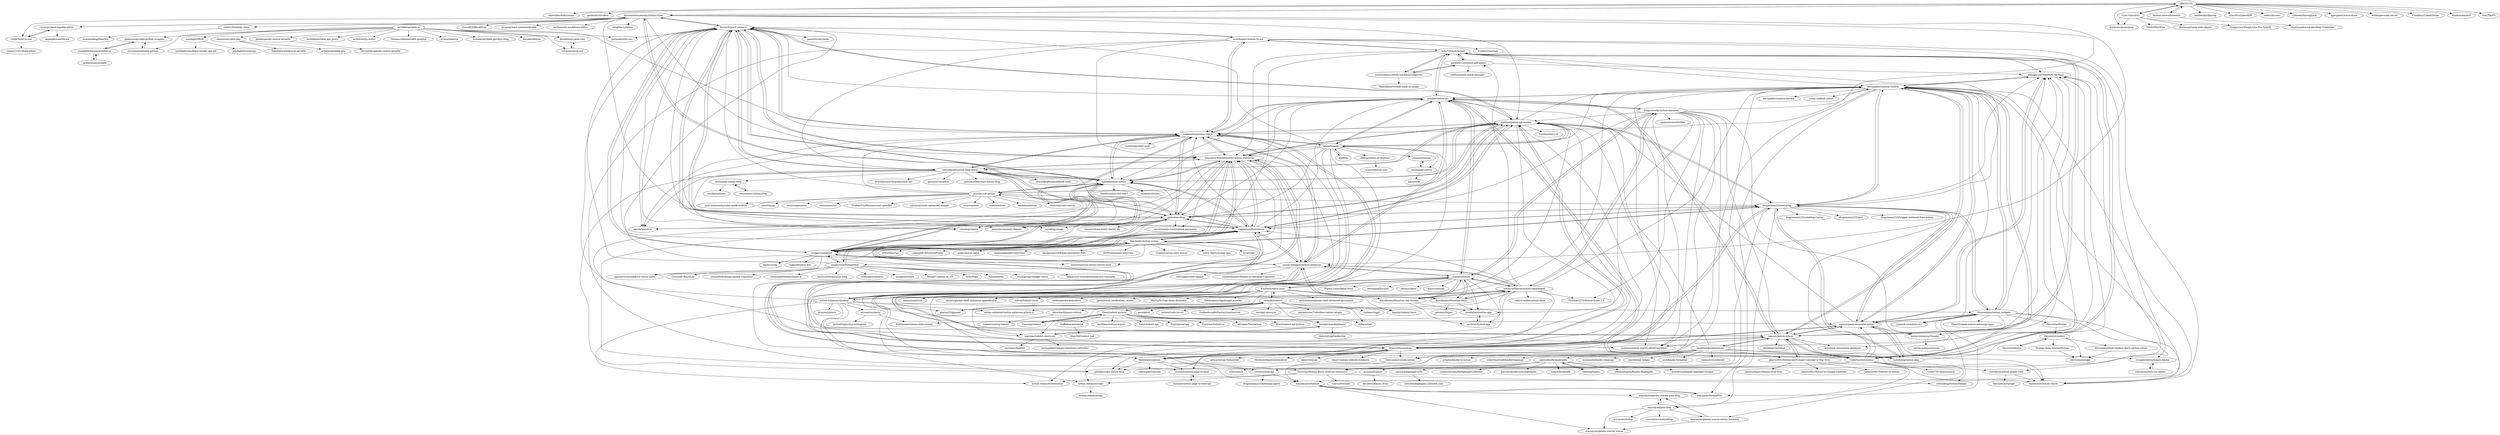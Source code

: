 digraph G {
"c9fe/22120" -> "benwilber/boltstream" ["e"=1]
"c9fe/22120" -> "pirate/ArchiveBox" ["e"=1]
"c9fe/22120" -> "konstantinmuenster/notion-clone"
"c9fe/22120" -> "karlicoss/promnesia" ["e"=1]
"c9fe/22120" -> "tholian-network/stealth"
"c9fe/22120" -> "leahneukirchen/nq" ["e"=1]
"c9fe/22120" -> "Uzay-G/archivy"
"c9fe/22120" -> "iceychris/LibreASR" ["e"=1]
"c9fe/22120" -> "eafer/rdrview" ["e"=1]
"c9fe/22120" -> "Litteeen/AmongLock" ["e"=1]
"c9fe/22120" -> "ggerganov/wave-share" ["e"=1]
"c9fe/22120" -> "erebe/personal-server" ["e"=1]
"c9fe/22120" -> "Freakboy/CobaltStrike" ["e"=1]
"c9fe/22120" -> "bbodi/notecalc3" ["e"=1]
"c9fe/22120" -> "osnr/TabFS" ["e"=1]
"souvikinator/notion-to-md" -> "echo724/notion2md"
"souvikinator/notion-to-md" -> "tryfabric/martian"
"souvikinator/notion-to-md" -> "NotionX/react-notion-x"
"souvikinator/notion-to-md" -> "makenotion/notion-sdk-js"
"souvikinator/notion-to-md" -> "samuelkraft/notion-blog-nextjs"
"souvikinator/notion-to-md" -> "asnunes/notion-page-to-html"
"souvikinator/notion-to-md" -> "transitive-bullshit/nextjs-notion-starter-kit"
"souvikinator/notion-to-md" -> "mathix420/notion-charts"
"souvikinator/notion-to-md" -> "ravgeetdhillon/notion-feeder"
"Doist/todoist-python" -> "Garee/pytodoist"
"Doist/todoist-python" -> "Doist/todoist-api"
"Doist/todoist-python" -> "Doist/powerapp"
"Doist/todoist-python" -> "sachaos/todoist"
"Doist/todoist-python" -> "Doist/todoist-api-python"
"Doist/todoist-python" -> "mwakerman/kanbanist"
"Doist/todoist-python" -> "ddksr/cliist"
"Doist/todoist-python" -> "darekkay/todoist-export"
"Doist/todoist-python" -> "Hoffelhas/autodoist"
"Doist/todoist-python" -> "mgsloan/todoist-shortcuts"
"Doist/todoist-python" -> "Cosmitar/todoist-js"
"Doist/todoist-python" -> "akramer/NextAction"
"makenotion/notion-sdk-js" -> "NotionX/react-notion-x"
"makenotion/notion-sdk-js" -> "transitive-bullshit/nextjs-notion-starter-kit"
"makenotion/notion-sdk-js" -> "splitbee/react-notion"
"makenotion/notion-sdk-js" -> "ijjk/notion-blog"
"makenotion/notion-sdk-js" -> "splitbee/notion-api-worker"
"makenotion/notion-sdk-js" -> "samuelkraft/notion-blog-nextjs"
"makenotion/notion-sdk-js" -> "jamalex/notion-py"
"makenotion/notion-sdk-js" -> "ramnes/notion-sdk-py"
"makenotion/notion-sdk-js" -> "souvikinator/notion-to-md"
"makenotion/notion-sdk-js" -> "craigary/nobelium"
"makenotion/notion-sdk-js" -> "shuding/nextra" ["e"=1]
"makenotion/notion-sdk-js" -> "leerob/leerob.io" ["e"=1]
"makenotion/notion-sdk-js" -> "notion-enhancer/notion-enhancer"
"makenotion/notion-sdk-js" -> "kjk/notionapi"
"makenotion/notion-sdk-js" -> "nextauthjs/next-auth" ["e"=1]
"watsuyo/notion-rss-reader" -> "ravgeetdhillon/notion-feeder"
"Airtable/airtable.js" -> "Airtable/airtable_api_proxy"
"Airtable/airtable.js" -> "Airtable/blocks"
"Airtable/airtable.js" -> "Airtable/airtable-ruby"
"Airtable/airtable.js" -> "gtalarico/airtable-python-wrapper"
"Airtable/airtable.js" -> "postlight/liftoff"
"Airtable/airtable.js" -> "sleiman/airtable-php"
"Airtable/airtable.js" -> "jbolda/gatsby-source-airtable"
"Airtable/airtable.js" -> "sirupsen/airrecord"
"Airtable/airtable.js" -> "makenotion/notion-sdk-js"
"Airtable/airtable.js" -> "nicocanali/airtable-python"
"Airtable/airtable.js" -> "auth0/nextjs-auth0" ["e"=1]
"Airtable/airtable.js" -> "thomascullen/airtable-graphql"
"Airtable/airtable.js" -> "jsoma/tabletop" ["e"=1]
"Airtable/airtable.js" -> "Airtable/airtable-gatsbyjs-blog"
"Airtable/airtable.js" -> "garmeeh/next-seo" ["e"=1]
"stephenou/fruitionsite" -> "leoncvlt/loconotion"
"stephenou/fruitionsite" -> "transitive-bullshit/nextjs-notion-starter-kit"
"stephenou/fruitionsite" -> "NotionX/react-notion-x"
"stephenou/fruitionsite" -> "ijjk/notion-blog"
"stephenou/fruitionsite" -> "dragonman225/notablog"
"stephenou/fruitionsite" -> "notiondog/notion.dog"
"stephenou/fruitionsite" -> "craigary/nobelium"
"stephenou/fruitionsite" -> "splitbee/notion-api-worker"
"stephenou/fruitionsite" -> "splitbee/react-notion"
"stephenou/fruitionsite" -> "benborgers/potion"
"stephenou/fruitionsite" -> "notion-enhancer/notion-enhancer"
"stephenou/fruitionsite" -> "samuelkraft/notion-blog-nextjs"
"stephenou/fruitionsite" -> "makenotion/notion-sdk-js"
"stephenou/fruitionsite" -> "Mayandev/notion-avatar"
"stephenou/fruitionsite" -> "jamalex/notion-py"
"NotionX/react-notion-x" -> "transitive-bullshit/nextjs-notion-starter-kit"
"NotionX/react-notion-x" -> "splitbee/react-notion"
"NotionX/react-notion-x" -> "makenotion/notion-sdk-js"
"NotionX/react-notion-x" -> "splitbee/notion-api-worker"
"NotionX/react-notion-x" -> "ijjk/notion-blog"
"NotionX/react-notion-x" -> "craigary/nobelium"
"NotionX/react-notion-x" -> "samuelkraft/notion-blog-nextjs"
"NotionX/react-notion-x" -> "stephenou/fruitionsite"
"NotionX/react-notion-x" -> "shuding/nextra" ["e"=1]
"NotionX/react-notion-x" -> "konstantinmuenster/notion-clone"
"NotionX/react-notion-x" -> "pacocoursey/cmdk" ["e"=1]
"NotionX/react-notion-x" -> "souvikinator/notion-to-md"
"NotionX/react-notion-x" -> "leerob/leerob.io" ["e"=1]
"NotionX/react-notion-x" -> "pacocoursey/next-themes" ["e"=1]
"NotionX/react-notion-x" -> "garmeeh/next-seo" ["e"=1]
"transitive-bullshit/nextjs-notion-starter-kit" -> "NotionX/react-notion-x"
"transitive-bullshit/nextjs-notion-starter-kit" -> "craigary/nobelium"
"transitive-bullshit/nextjs-notion-starter-kit" -> "ijjk/notion-blog"
"transitive-bullshit/nextjs-notion-starter-kit" -> "splitbee/react-notion"
"transitive-bullshit/nextjs-notion-starter-kit" -> "makenotion/notion-sdk-js"
"transitive-bullshit/nextjs-notion-starter-kit" -> "tangly1024/NotionNext"
"transitive-bullshit/nextjs-notion-starter-kit" -> "samuelkraft/notion-blog-nextjs"
"transitive-bullshit/nextjs-notion-starter-kit" -> "stephenou/fruitionsite"
"transitive-bullshit/nextjs-notion-starter-kit" -> "splitbee/notion-api-worker"
"transitive-bullshit/nextjs-notion-starter-kit" -> "leerob/leerob.io" ["e"=1]
"transitive-bullshit/nextjs-notion-starter-kit" -> "timlrx/tailwind-nextjs-starter-blog" ["e"=1]
"transitive-bullshit/nextjs-notion-starter-kit" -> "shuding/nextra" ["e"=1]
"transitive-bullshit/nextjs-notion-starter-kit" -> "notion-enhancer/notion-enhancer"
"transitive-bullshit/nextjs-notion-starter-kit" -> "leoncvlt/loconotion"
"transitive-bullshit/nextjs-notion-starter-kit" -> "vercel/nextjs-subscription-payments" ["e"=1]
"ijjk/notion-blog" -> "transitive-bullshit/nextjs-notion-starter-kit"
"ijjk/notion-blog" -> "splitbee/react-notion"
"ijjk/notion-blog" -> "NotionX/react-notion-x"
"ijjk/notion-blog" -> "samuelkraft/notion-blog-nextjs"
"ijjk/notion-blog" -> "craigary/nobelium"
"ijjk/notion-blog" -> "splitbee/notion-api-worker"
"ijjk/notion-blog" -> "makenotion/notion-sdk-js"
"ijjk/notion-blog" -> "stephenou/fruitionsite"
"ijjk/notion-blog" -> "vercel/og-image" ["e"=1]
"ijjk/notion-blog" -> "leerob/leerob.io" ["e"=1]
"ijjk/notion-blog" -> "shuding/nextra" ["e"=1]
"ijjk/notion-blog" -> "dragonman225/notablog"
"ijjk/notion-blog" -> "vercel/nextjs-subscription-payments" ["e"=1]
"ijjk/notion-blog" -> "pacocoursey/next-themes" ["e"=1]
"ijjk/notion-blog" -> "vercel/virtual-event-starter-kit" ["e"=1]
"tangly1024/NotionNext" -> "craigary/nobelium"
"tangly1024/NotionNext" -> "transitive-bullshit/nextjs-notion-starter-kit"
"tangly1024/NotionNext" -> "spencerwooo/onedrive-vercel-index" ["e"=1]
"tangly1024/NotionNext" -> "Reamd7/notion-zh_CN" ["e"=1]
"tangly1024/NotionNext" -> "NotionX/react-notion-x"
"tangly1024/NotionNext" -> "tw93/Pake" ["e"=1]
"tangly1024/NotionNext" -> "feeddd/feeds" ["e"=1]
"tangly1024/NotionNext" -> "ourongxing/chatgpt-vercel" ["e"=1]
"tangly1024/NotionNext" -> "immersive-translate/immersive-translate" ["e"=1]
"tangly1024/NotionNext" -> "Crossbell-Box/xLog" ["e"=1]
"tangly1024/NotionNext" -> "yetone/bob-plugin-openai-translator" ["e"=1]
"tangly1024/NotionNext" -> "GanymedeNil/document.ai" ["e"=1]
"tangly1024/NotionNext" -> "austin2035/astro-air-blog" ["e"=1]
"tangly1024/NotionNext" -> "usememos/memos" ["e"=1]
"tangly1024/NotionNext" -> "imaegoo/twikoo" ["e"=1]
"notion-enhancer/notion-enhancer" -> "notion-enhancer/notion-repackaged"
"notion-enhancer/notion-enhancer" -> "jamalex/notion-py"
"notion-enhancer/notion-enhancer" -> "craigary/nobelium"
"notion-enhancer/notion-enhancer" -> "transitive-bullshit/nextjs-notion-starter-kit"
"notion-enhancer/notion-enhancer" -> "webclipper/web-clipper" ["e"=1]
"notion-enhancer/notion-enhancer" -> "davidbailey00/notion-linux"
"notion-enhancer/notion-enhancer" -> "ijjk/notion-blog"
"notion-enhancer/notion-enhancer" -> "NotionX/react-notion-x"
"notion-enhancer/notion-enhancer" -> "makenotion/notion-sdk-js"
"notion-enhancer/notion-enhancer" -> "stephenou/fruitionsite"
"notion-enhancer/notion-enhancer" -> "puneetsl/lotion"
"notion-enhancer/notion-enhancer" -> "splitbee/react-notion"
"notion-enhancer/notion-enhancer" -> "wrjlewis/notion-search-alfred-workflow" ["e"=1]
"notion-enhancer/notion-enhancer" -> "ramnes/notion-sdk-py"
"notion-enhancer/notion-enhancer" -> "connertennery/Notion-to-Obsidian-Converter" ["e"=1]
"ramnes/notion-sdk-py" -> "jamalex/notion-py"
"ramnes/notion-sdk-py" -> "akarri2001/Notion-and-Google-Calendar-2-Way-Sync"
"ramnes/notion-sdk-py" -> "jheddings/notional"
"ramnes/notion-sdk-py" -> "echo724/notion2md"
"ramnes/notion-sdk-py" -> "makenotion/notion-sdk-js"
"ramnes/notion-sdk-py" -> "Cobertos/md2notion"
"ramnes/notion-sdk-py" -> "kevinjalbert/notion-toolbox"
"ramnes/notion-sdk-py" -> "paperboi/kindle2notion"
"ramnes/notion-sdk-py" -> "minwook-shin/notion-database"
"ramnes/notion-sdk-py" -> "spencerpauly/awesome-notion"
"ramnes/notion-sdk-py" -> "leoncvlt/loconotion"
"ramnes/notion-sdk-py" -> "mathix420/notion-charts"
"ramnes/notion-sdk-py" -> "notion-enhancer/notion-enhancer"
"ramnes/notion-sdk-py" -> "elblogbruno/NotionAI-MyMind"
"ramnes/notion-sdk-py" -> "wrjlewis/notion-search-alfred-workflow" ["e"=1]
"samuelkraft/notion-blog-nextjs" -> "samuelkraft/samuelkraft-next" ["e"=1]
"samuelkraft/notion-blog-nextjs" -> "ijjk/notion-blog"
"samuelkraft/notion-blog-nextjs" -> "NotionX/react-notion-x"
"samuelkraft/notion-blog-nextjs" -> "transitive-bullshit/nextjs-notion-starter-kit"
"samuelkraft/notion-blog-nextjs" -> "makenotion/notion-sdk-js"
"samuelkraft/notion-blog-nextjs" -> "craigary/nobelium"
"samuelkraft/notion-blog-nextjs" -> "splitbee/react-notion"
"samuelkraft/notion-blog-nextjs" -> "splitbee/notion-api-worker"
"samuelkraft/notion-blog-nextjs" -> "braydoncoyer/braydoncoyer.dev" ["e"=1]
"samuelkraft/notion-blog-nextjs" -> "splitbee/react-notion-blog"
"samuelkraft/notion-blog-nextjs" -> "otoyo/easy-notion-blog"
"samuelkraft/notion-blog-nextjs" -> "pacocoursey/paco" ["e"=1]
"samuelkraft/notion-blog-nextjs" -> "spencerwooo/react-notion-blog" ["e"=1]
"samuelkraft/notion-blog-nextjs" -> "leerob/leerob.io" ["e"=1]
"samuelkraft/notion-blog-nextjs" -> "vercel/og-image" ["e"=1]
"konstantinmuenster/notion-clone" -> "ryuever/react-tapable-editor"
"konstantinmuenster/notion-clone" -> "NotionX/react-notion-x"
"konstantinmuenster/notion-clone" -> "splitbee/react-notion"
"konstantinmuenster/notion-clone" -> "tobi4120/notion-clone"
"konstantinmuenster/notion-clone" -> "c9fe/22120"
"konstantinmuenster/notion-clone" -> "ijjk/notion-blog"
"konstantinmuenster/notion-clone" -> "YousefED/BlockNote" ["e"=1]
"konstantinmuenster/notion-clone" -> "CedarXi/All-in-one"
"konstantinmuenster/notion-clone" -> "lovasoa/react-contenteditable" ["e"=1]
"konstantinmuenster/notion-clone" -> "splitbee/notion-api-worker"
"konstantinmuenster/notion-clone" -> "makenotion/notion-sdk-js"
"konstantinmuenster/notion-clone" -> "transitive-bullshit/nextjs-notion-starter-kit"
"konstantinmuenster/notion-clone" -> "outline/rich-markdown-editor" ["e"=1]
"konstantinmuenster/notion-clone" -> "QingWei-Li/notea" ["e"=1]
"konstantinmuenster/notion-clone" -> "notion-enhancer/notion-enhancer"
"puneetsl/lotion" -> "davidbailey00/notion-linux"
"puneetsl/lotion" -> "davidbailey00/notion-deb-builder"
"puneetsl/lotion" -> "sysdrum/notion-app"
"puneetsl/lotion" -> "notion-enhancer/notion-repackaged"
"puneetsl/lotion" -> "notion-enhancer/notion-enhancer"
"puneetsl/lotion" -> "Figma-Linux/figma-linux" ["e"=1]
"puneetsl/lotion" -> "KryDos/todoist-linux"
"puneetsl/lotion" -> "jamalex/notion-py"
"puneetsl/lotion" -> "jaredallard/notion-app"
"puneetsl/lotion" -> "klaussinani/tusk" ["e"=1]
"puneetsl/lotion" -> "alainm23/planner" ["e"=1]
"puneetsl/lotion" -> "iberianpig/fusuma" ["e"=1]
"puneetsl/lotion" -> "dragonwocky/notion-enhancer"
"puneetsl/lotion" -> "akiraux/Akira" ["e"=1]
"puneetsl/lotion" -> "klaussinani/ao" ["e"=1]
"otoyo/astro-notion-blog" -> "otoyo/easy-notion-blog"
"splitbee/notion-api-worker" -> "splitbee/react-notion"
"splitbee/notion-api-worker" -> "NotionX/react-notion-x"
"splitbee/notion-api-worker" -> "benborgers/potion"
"splitbee/notion-api-worker" -> "janniks/vue-notion"
"splitbee/notion-api-worker" -> "ijjk/notion-blog"
"splitbee/notion-api-worker" -> "transitive-bullshit/nextjs-notion-starter-kit"
"splitbee/notion-api-worker" -> "makenotion/notion-sdk-js"
"splitbee/notion-api-worker" -> "splitbee/react-notion-blog"
"splitbee/notion-api-worker" -> "samuelkraft/notion-blog-nextjs"
"splitbee/notion-api-worker" -> "stephenou/fruitionsite"
"splitbee/notion-api-worker" -> "kjk/notionapi"
"splitbee/notion-api-worker" -> "kevinjalbert/notion-toolbox"
"splitbee/notion-api-worker" -> "timolins/timo-sh" ["e"=1]
"splitbee/notion-api-worker" -> "cstrnt/notion-api"
"splitbee/notion-api-worker" -> "dragonman225/notablog"
"davidbailey00/notion-deb-builder" -> "puneetsl/lotion"
"davidbailey00/notion-deb-builder" -> "notion-enhancer/notion-repackaged"
"davidbailey00/notion-deb-builder" -> "sysdrum/notion-app"
"davidbailey00/notion-deb-builder" -> "jaredallard/notion-app"
"jamalex/notion-py" -> "ramnes/notion-sdk-py"
"jamalex/notion-py" -> "kjk/notionapi"
"jamalex/notion-py" -> "Cobertos/md2notion"
"jamalex/notion-py" -> "makenotion/notion-sdk-js"
"jamalex/notion-py" -> "notion-enhancer/notion-enhancer"
"jamalex/notion-py" -> "kevinjalbert/notion-toolbox"
"jamalex/notion-py" -> "NotionX/react-notion-x"
"jamalex/notion-py" -> "ijjk/notion-blog"
"jamalex/notion-py" -> "transitive-bullshit/nextjs-notion-starter-kit"
"jamalex/notion-py" -> "splitbee/notion-api-worker"
"jamalex/notion-py" -> "splitbee/react-notion"
"jamalex/notion-py" -> "dragonwocky/notion-enhancer"
"jamalex/notion-py" -> "echo724/notion2md"
"jamalex/notion-py" -> "wrjlewis/notion-search-alfred-workflow" ["e"=1]
"jamalex/notion-py" -> "puneetsl/lotion"
"splitbee/react-notion" -> "splitbee/notion-api-worker"
"splitbee/react-notion" -> "NotionX/react-notion-x"
"splitbee/react-notion" -> "ijjk/notion-blog"
"splitbee/react-notion" -> "transitive-bullshit/nextjs-notion-starter-kit"
"splitbee/react-notion" -> "makenotion/notion-sdk-js"
"splitbee/react-notion" -> "samuelkraft/notion-blog-nextjs"
"splitbee/react-notion" -> "konstantinmuenster/notion-clone"
"splitbee/react-notion" -> "craigary/nobelium"
"splitbee/react-notion" -> "stephenou/fruitionsite"
"splitbee/react-notion" -> "splitbee/react-notion-blog"
"splitbee/react-notion" -> "timolins/react-hot-toast" ["e"=1]
"splitbee/react-notion" -> "shuding/nextra" ["e"=1]
"splitbee/react-notion" -> "pacocoursey/next-themes" ["e"=1]
"splitbee/react-notion" -> "janniks/vue-notion"
"splitbee/react-notion" -> "modulz/stitches" ["e"=1]
"wshuyi/demo-notion-markdown-exporter" -> "echo724/notion2md"
"wshuyi/demo-notion-markdown-exporter" -> "ganeshh123/notion-pdf-export"
"wshuyi/demo-notion-markdown-exporter" -> "TeamMeow/vscode-math-to-image"
"craigary/nobelium" -> "transitive-bullshit/nextjs-notion-starter-kit"
"craigary/nobelium" -> "tangly1024/NotionNext"
"craigary/nobelium" -> "NotionX/react-notion-x"
"craigary/nobelium" -> "ijjk/notion-blog"
"craigary/nobelium" -> "samuelkraft/notion-blog-nextjs"
"craigary/nobelium" -> "djyde/cusdis" ["e"=1]
"craigary/nobelium" -> "stephenou/fruitionsite"
"craigary/nobelium" -> "splitbee/react-notion"
"craigary/nobelium" -> "notion-enhancer/notion-enhancer"
"craigary/nobelium" -> "dragonman225/notablog"
"craigary/nobelium" -> "makenotion/notion-sdk-js"
"craigary/nobelium" -> "spencerwooo/onedrive-vercel-index" ["e"=1]
"craigary/nobelium" -> "Mayandev/notion-avatar"
"craigary/nobelium" -> "indes/flowerss-bot" ["e"=1]
"craigary/nobelium" -> "timlrx/tailwind-nextjs-starter-blog" ["e"=1]
"Uzay-G/archivy" -> "jhlyeung/rumin-web-clipper"
"Uzay-G/archivy" -> "SwagLyrics/SwagLyrics-For-Spotify" ["e"=1]
"Uzay-G/archivy" -> "NilsIrl/MozWire" ["e"=1]
"Uzay-G/archivy" -> "c9fe/22120"
"Uzay-G/archivy" -> "karlicoss/promnesia" ["e"=1]
"kjk/notionapi" -> "jamalex/notion-py"
"kjk/notionapi" -> "kjk/blog"
"kjk/notionapi" -> "splitbee/notion-api-worker"
"kjk/notionapi" -> "dstotijn/go-notion"
"kjk/notionapi" -> "cstrnt/notion-api"
"kjk/notionapi" -> "splitbee/react-notion"
"kjk/notionapi" -> "ijjk/notion-blog"
"kjk/notionapi" -> "jomei/notionapi"
"kjk/notionapi" -> "makenotion/notion-sdk-js"
"kjk/notionapi" -> "kevinjalbert/notion-toolbox"
"kjk/notionapi" -> "shariq/notion-on-firebase"
"kjk/notionapi" -> "NotionX/react-notion-x"
"kjk/notionapi" -> "leoncvlt/loconotion"
"kjk/notionapi" -> "benborgers/potion"
"kjk/notionapi" -> "transitive-bullshit/nextjs-notion-starter-kit"
"mayneyao/NotionPlus" -> "mayneyao/notabase"
"notion-enhancer/desktop" -> "notion-enhancer/notion-repackaged"
"notion-enhancer/desktop" -> "notion-enhancer/extension"
"notion-enhancer/desktop" -> "kevinjalbert/notion-toolbox"
"notion-enhancer/desktop" -> "notion-enhancer/repo"
"notion-enhancer/desktop" -> "GorvGoyl/Notion-Boost-browser-extension"
"notion-enhancer/desktop" -> "Mayandev/notion-avatar"
"notion-enhancer/desktop" -> "makenotion/notion-sdk-js"
"notion-enhancer/desktop" -> "ShoroukAziz/notion_widgets"
"notion-enhancer/desktop" -> "spencerpauly/awesome-notion"
"notion-enhancer/desktop" -> "dvanoni/notero" ["e"=1]
"notion-enhancer/desktop" -> "splitbee/notion-api-worker"
"notion-enhancer/desktop" -> "notion-enhancer/notion-enhancer.github.io"
"notion-enhancer/desktop" -> "alyssaxuu/slashy"
"notion-enhancer/desktop" -> "transitive-bullshit/nextjs-notion-starter-kit"
"notion-enhancer/desktop" -> "NotionX/react-notion-x"
"sachaos/todoist" -> "Doist/todoist-python"
"sachaos/todoist" -> "kamhix/todoist-linux"
"sachaos/todoist" -> "KryDos/todoist-linux"
"sachaos/todoist" -> "Garee/pytodoist"
"sachaos/todoist" -> "mgsloan/todoist-shortcuts"
"sachaos/todoist" -> "sachaos/toggl"
"sachaos/todoist" -> "peco/peco" ["e"=1]
"sachaos/todoist" -> "alainm23/planner" ["e"=1]
"sachaos/todoist" -> "mwakerman/kanbanist"
"sachaos/todoist" -> "todotxt/todo.txt-cli" ["e"=1]
"sachaos/todoist" -> "ddksr/cliist"
"sachaos/todoist" -> "GothenburgBitFactory/taskwarrior" ["e"=1]
"sachaos/todoist" -> "mickael-menu/zk" ["e"=1]
"sachaos/todoist" -> "abrochard/emacs-todoist"
"sachaos/todoist" -> "jamiebrynes7/obsidian-todoist-plugin" ["e"=1]
"elblogbruno/NotionAI-MyMind" -> "kevinjalbert/notion-toolbox"
"elblogbruno/NotionAI-MyMind" -> "minwook-shin/notion-database"
"elblogbruno/NotionAI-MyMind" -> "spencerpauly/awesome-notion"
"Cobertos/md2notion" -> "echo724/notion2md"
"Cobertos/md2notion" -> "jamalex/notion-py"
"Cobertos/md2notion" -> "ramnes/notion-sdk-py"
"Cobertos/md2notion" -> "kevinjalbert/notion-toolbox"
"Cobertos/md2notion" -> "dragonman225/notablog"
"Cobertos/md2notion" -> "cstrnt/notion-api"
"Cobertos/md2notion" -> "splitbee/notion-api-worker"
"Cobertos/md2notion" -> "kjk/notionapi"
"Cobertos/md2notion" -> "GorvGoyl/Notion-Boost-browser-extension"
"Cobertos/md2notion" -> "mayneyao/gine-blog"
"Cobertos/md2notion" -> "stevedsun/notion-graph-view"
"Cobertos/md2notion" -> "vzhd1701/enex2notion" ["e"=1]
"Cobertos/md2notion" -> "elblogbruno/NotionAI-MyMind"
"Cobertos/md2notion" -> "spencerpauly/awesome-notion"
"Cobertos/md2notion" -> "mayneyao/gatsby-source-notion-database"
"alyssaxuu/slashy" -> "EliWimmer/notion-style-tweaks"
"alyssaxuu/slashy" -> "notionblog/notion-instagram"
"jomei/notionapi" -> "dstotijn/go-notion"
"ravgeetdhillon/notion-feeder" -> "watsuyo/notion-rss-reader"
"Mayandev/notion-avatar" -> "Codennnn/vue-color-avatar" ["e"=1]
"Mayandev/notion-avatar" -> "craigary/nobelium"
"Mayandev/notion-avatar" -> "wave-charts/avatar-gen" ["e"=1]
"Mayandev/notion-avatar" -> "notion-enhancer/desktop"
"Mayandev/notion-avatar" -> "transitive-bullshit/nextjs-notion-starter-kit"
"Mayandev/notion-avatar" -> "stephenou/fruitionsite"
"Mayandev/notion-avatar" -> "sivan/heti" ["e"=1]
"Mayandev/notion-avatar" -> "NotionX/react-notion-x"
"Mayandev/notion-avatar" -> "tw93/MiaoYan" ["e"=1]
"Mayandev/notion-avatar" -> "yihong0618/GitHubPoster" ["e"=1]
"Mayandev/notion-avatar" -> "pofey/movie_robot" ["e"=1]
"Mayandev/notion-avatar" -> "rutikwankhade/CoverView" ["e"=1]
"Mayandev/notion-avatar" -> "tangly1024/NotionNext"
"Mayandev/notion-avatar" -> "alaskasquirrel/Email-newsletter-RSS" ["e"=1]
"Mayandev/notion-avatar" -> "HZFE/awesome-interview" ["e"=1]
"KryDos/todoist-linux" -> "kamhix/todoist-linux"
"KryDos/todoist-linux" -> "sachaos/todoist"
"KryDos/todoist-linux" -> "puneetsl/lotion"
"KryDos/todoist-linux" -> "klaussinani/tusk" ["e"=1]
"KryDos/todoist-linux" -> "mgsloan/todoist-shortcuts"
"KryDos/todoist-linux" -> "andyholmes/gnome-shell-extension-gsconnect" ["e"=1]
"KryDos/todoist-linux" -> "ubuntu/gnome-shell-extension-appindicator" ["e"=1]
"KryDos/todoist-linux" -> "alainm23/planner" ["e"=1]
"KryDos/todoist-linux" -> "cyfrost/todoist-linux"
"KryDos/todoist-linux" -> "davidbailey00/notion-deb-builder"
"KryDos/todoist-linux" -> "codito/gnome-pomodoro" ["e"=1]
"KryDos/todoist-linux" -> "phuhl/linux_notification_center" ["e"=1]
"KryDos/todoist-linux" -> "MartinPL/Tray-Icons-Reloaded" ["e"=1]
"KryDos/todoist-linux" -> "TheAssassin/AppImageLauncher" ["e"=1]
"paperboi/kindle2notion" -> "yannick-cw/notionfy"
"paperboi/kindle2notion" -> "arkalim/kindle-to-notion"
"paperboi/kindle2notion" -> "robertmartin8/KindleClippings"
"paperboi/kindle2notion" -> "ramnes/notion-sdk-py"
"paperboi/kindle2notion" -> "elblogbruno/NotionAI-MyMind"
"paperboi/kindle2notion" -> "splitbee/notion-api-worker"
"paperboi/kindle2notion" -> "speric/kindle-highlights"
"paperboi/kindle2notion" -> "mammuth/kindle-clippings"
"paperboi/kindle2notion" -> "markwk/qs_ledger" ["e"=1]
"paperboi/kindle2notion" -> "ravgeetdhillon/notion-feeder"
"paperboi/kindle2notion" -> "Cobertos/md2notion"
"paperboi/kindle2notion" -> "pch/kindle-formatter"
"paperboi/kindle2notion" -> "akarri2001/Notion-and-Google-Calendar-2-Way-Sync"
"paperboi/kindle2notion" -> "frencojobs/vscode-notion"
"paperboi/kindle2notion" -> "janniks/vue-notion"
"frencojobs/vscode-notion" -> "rishiosaur/ll" ["e"=1]
"ganeshh123/notion-pdf-export" -> "echo724/notion2md"
"ganeshh123/notion-pdf-export" -> "wshuyi/demo-notion-markdown-exporter"
"ganeshh123/notion-pdf-export" -> "yeefun/notion-mark-manager"
"ganeshh123/notion-pdf-export" -> "elblogbruno/NotionAI-MyMind"
"GorvGoyl/Notion-Boost-browser-extension" -> "scarsu/NotionX"
"GorvGoyl/Notion-Boost-browser-extension" -> "elblogbruno/NotionAI-MyMind"
"GorvGoyl/Notion-Boost-browser-extension" -> "notion-enhancer/extension"
"GorvGoyl/Notion-Boost-browser-extension" -> "notionblog/NotionThemes"
"GorvGoyl/Notion-Boost-browser-extension" -> "notion-enhancer/repo"
"tobi4120/notion-clone" -> "brandonfang/lilnotion"
"benborgers/potion" -> "splitbee/notion-api-worker"
"benborgers/potion" -> "mayneyao/notabase"
"benborgers/potion" -> "splitbee/react-notion-blog"
"benborgers/potion" -> "asnunes/notion-page-to-html"
"benborgers/potion" -> "leoncvlt/loconotion"
"benborgers/potion" -> "samwightt/chorale"
"mayneyao/notabase" -> "mayneyao/NotionPlus"
"mayneyao/notabase" -> "mayneyao/gatsby-starter-gine-blog"
"mayneyao/notabase" -> "mayneyao/gatsby-starter-notion"
"sysdrum/notion-app" -> "jaredallard/notion-app"
"kevinjalbert/notion-toolbox" -> "wrjlewis/notion-search-alfred-workflow" ["e"=1]
"kevinjalbert/notion-toolbox" -> "elblogbruno/NotionAI-MyMind"
"kevinjalbert/notion-toolbox" -> "mayneyao/NotionPlus"
"kevinjalbert/notion-toolbox" -> "spencerpauly/awesome-notion"
"kevinjalbert/notion-toolbox" -> "kevinjalbert/notion-heroku"
"kevinjalbert/notion-toolbox" -> "vitaly-z/alfred-notion"
"kevinjalbert/notion-toolbox" -> "ShoroukAziz/notion_widgets"
"kevinjalbert/notion-toolbox" -> "mathix420/notion-charts"
"kevinjalbert/notion-toolbox" -> "jamalex/notion-py"
"kevinjalbert/notion-toolbox" -> "cstrnt/notion-api"
"kevinjalbert/notion-toolbox" -> "dragonman225/notablog"
"kevinjalbert/notion-toolbox" -> "mayneyao/notabase"
"kevinjalbert/notion-toolbox" -> "yannick-cw/notion-ocr"
"kevinjalbert/notion-toolbox" -> "Cobertos/md2notion"
"kevinjalbert/notion-toolbox" -> "ramnes/notion-sdk-py"
"dragonwocky/notion-enhancer" -> "notion-enhancer/notion-repackaged"
"dragonwocky/notion-enhancer" -> "jamalex/notion-py"
"dragonwocky/notion-enhancer" -> "kevinjalbert/notion-toolbox"
"dragonwocky/notion-enhancer" -> "frencojobs/vscode-notion"
"dragonwocky/notion-enhancer" -> "jaredallard/notion-app"
"dragonwocky/notion-enhancer" -> "ramnes/notion-sdk-py"
"dragonwocky/notion-enhancer" -> "stephenou/fruitionsite"
"dragonwocky/notion-enhancer" -> "wrjlewis/notion-search-alfred-workflow" ["e"=1]
"dragonwocky/notion-enhancer" -> "mayneyao/notabase"
"dragonwocky/notion-enhancer" -> "Vyshnav2255/Notion-Icons-2.0"
"dragonwocky/notion-enhancer" -> "splitbee/notion-api-worker"
"dragonwocky/notion-enhancer" -> "puneetsl/lotion"
"dragonwocky/notion-enhancer" -> "spencerwooo/dotfiles" ["e"=1]
"dragonwocky/notion-enhancer" -> "GorvGoyl/Notion-Boost-browser-extension"
"dragonwocky/notion-enhancer" -> "notion-enhancer/tweaks"
"speric/kindle-highlights" -> "lodestone/kindle"
"speric/kindle-highlights" -> "tobi/highlights"
"speric/kindle-highlights" -> "johnpaulhayes/Kindle-Highlights"
"speric/kindle-highlights" -> "sawyerh/highlight-utils"
"speric/kindle-highlights" -> "mieubrisse/kindle-highlight-scraper"
"speric/kindle-highlights" -> "cmenscher/kindleHighlightLiberator"
"speric/kindle-highlights" -> "parroty/kindle-your-highlights"
"speric/kindle-highlights" -> "msuozzo/Lector"
"postlight/liftoff" -> "postlight/trimmings"
"postlight/liftoff" -> "postlight/cloudflare-worker-app-kit"
"CedarXi/All-in-one" -> "renmu123/v-block-editor"
"CedarXi/All-in-one" -> "ryuever/react-tapable-editor"
"dstotijn/go-notion" -> "jomei/notionapi"
"dstotijn/go-notion" -> "kjk/notion"
"akarri2001/Notion-and-Google-Calendar-2-Way-Sync" -> "ramnes/notion-sdk-py"
"akarri2001/Notion-and-Google-Calendar-2-Way-Sync" -> "akarri2001/ToDoIst-to-Notion"
"akarri2001/Notion-and-Google-Calendar-2-Way-Sync" -> "yassenshopov/Notion-GCal-Sync"
"akarri2001/Notion-and-Google-Calendar-2-Way-Sync" -> "akarri2001/Notion-to-Google-Calendar"
"akarri2001/Notion-and-Google-Calendar-2-Way-Sync" -> "mathix420/notion-charts"
"akarri2001/Notion-and-Google-Calendar-2-Way-Sync" -> "kevinjalbert/notion-toolbox"
"leoncvlt/loconotion" -> "stephenou/fruitionsite"
"leoncvlt/loconotion" -> "dragonman225/notablog"
"leoncvlt/loconotion" -> "timovv/notion-website-template"
"leoncvlt/loconotion" -> "artxia/Action-NotionSite"
"leoncvlt/loconotion" -> "benborgers/potion"
"leoncvlt/loconotion" -> "transitive-bullshit/nextjs-notion-starter-kit"
"leoncvlt/loconotion" -> "notiondog/notion.dog"
"leoncvlt/loconotion" -> "MerkulovDaniil/notion4ever"
"leoncvlt/loconotion" -> "spencerpauly/awesome-notion"
"leoncvlt/loconotion" -> "leoncvlt/imml"
"leoncvlt/loconotion" -> "kevinjalbert/notion-toolbox"
"leoncvlt/loconotion" -> "splitbee/notion-api-worker"
"leoncvlt/loconotion" -> "asnunes/notion-page-to-html"
"leoncvlt/loconotion" -> "ramnes/notion-sdk-py"
"leoncvlt/loconotion" -> "frencojobs/vscode-notion"
"notion-enhancer/notion-repackaged" -> "notion-enhancer/desktop"
"notion-enhancer/notion-repackaged" -> "notion-enhancer/notion-enhancer"
"notion-enhancer/notion-repackaged" -> "davidbailey00/notion-linux"
"notion-enhancer/notion-repackaged" -> "dragonwocky/notion-enhancer"
"notion-enhancer/notion-repackaged" -> "puneetsl/lotion"
"notion-enhancer/notion-repackaged" -> "valerie-makes/notion-linux"
"notion-enhancer/notion-repackaged" -> "notion-enhancer/repo"
"notion-enhancer/notion-repackaged" -> "notion-enhancer/extension"
"notion-enhancer/notion-repackaged" -> "davidbailey00/notion-deb-builder"
"notion-enhancer/notion-repackaged" -> "notion-enhancer/notion-enhancer.github.io"
"notion-enhancer/notion-repackaged" -> "stephenou/fruitionsite"
"notion-enhancer/notion-repackaged" -> "Vyshnav2255/Notion-Icons-2.0"
"notion-enhancer/notion-repackaged" -> "kevinjalbert/notion-toolbox"
"notion-enhancer/notion-repackaged" -> "ganeshh123/notion-pdf-export"
"notion-enhancer/notion-repackaged" -> "EliWimmer/notion-style-tweaks"
"cstrnt/notion-api" -> "dragonman225/notionapi-agent"
"cstrnt/notion-api" -> "mayneyao/notabase"
"jaredallard/notion-app" -> "sysdrum/notion-app"
"notion-enhancer/repo" -> "notion-enhancer/api"
"echo724/notion2md" -> "wshuyi/demo-notion-markdown-exporter"
"echo724/notion2md" -> "Cobertos/md2notion"
"echo724/notion2md" -> "souvikinator/notion-to-md"
"echo724/notion2md" -> "ramnes/notion-sdk-py"
"echo724/notion2md" -> "ganeshh123/notion-pdf-export"
"echo724/notion2md" -> "elblogbruno/NotionAI-MyMind"
"echo724/notion2md" -> "dragonman225/notablog"
"echo724/notion2md" -> "jamalex/notion-py"
"echo724/notion2md" -> "transitive-bullshit/nextjs-notion-starter-kit"
"echo724/notion2md" -> "kevinjalbert/notion-toolbox"
"echo724/notion2md" -> "craigary/nobelium"
"gtalarico/pyairtable" -> "josephbestjames/airtable.py"
"sawyerh/highlight-utils" -> "sawyerh/highlights.sawyerh.com"
"tholian-network/stealth" -> "c9fe/22120"
"tholian-network/stealth" -> "titaniumnetwork-dev/Holy-Unblocker" ["e"=1]
"otoyo/easy-notion-blog" -> "otoyo/astro-notion-blog"
"otoyo/easy-notion-blog" -> "izuolan/notionic" ["e"=1]
"gtalarico/airtable-python-wrapper" -> "nicocanali/airtable-python"
"gtalarico/airtable-python-wrapper" -> "josephbestjames/airtable.py"
"Devorein/reinforz" -> "Devorein/mongql"
"Devorein/reinforz" -> "Devorein/fauton"
"Devorein/reinforz" -> "Devorein/github-readme-learn-section-notion"
"Devorein/reinforz" -> "Nishan-Open-Source/Nishan"
"dragonman225/notablog" -> "leoncvlt/loconotion"
"dragonman225/notablog" -> "stephenou/fruitionsite"
"dragonman225/notablog" -> "notiondog/notion.dog"
"dragonman225/notablog" -> "ijjk/notion-blog"
"dragonman225/notablog" -> "mayneyao/gine-blog"
"dragonman225/notablog" -> "dragonman225/notablog-starter"
"dragonman225/notablog" -> "kevinjalbert/notion-toolbox"
"dragonman225/notablog" -> "craigary/nobelium"
"dragonman225/notablog" -> "dragonman225/nast"
"dragonman225/notablog" -> "splitbee/react-notion-blog"
"dragonman225/notablog" -> "dragonman225/trigger-webhook-from-notion"
"dragonman225/notablog" -> "splitbee/notion-api-worker"
"dragonman225/notablog" -> "ShoroukAziz/notion_widgets"
"dragonman225/notablog" -> "spencerpauly/awesome-notion"
"dragonman225/notablog" -> "elblogbruno/NotionAI-MyMind"
"stevedsun/notion-graph-view" -> "iheyunfei/no-graph"
"stevedsun/notion-graph-view" -> "mathix420/notion-charts"
"kjk/blog" -> "kjk/notionapi"
"asnunes/notion-page-to-html" -> "asnunes/notion-page-to-html-api"
"abrochard/emacs-todoist" -> "ttakamura/org-todoist"
"janniks/vue-notion" -> "splitbee/notion-api-worker"
"janniks/vue-notion" -> "zernonia/vue3-notion"
"janniks/vue-notion" -> "nuxt-community/color-mode-module" ["e"=1]
"janniks/vue-notion" -> "splitbee/react-notion"
"janniks/vue-notion" -> "NotionX/react-notion-x"
"janniks/vue-notion" -> "nuxt/image" ["e"=1]
"janniks/vue-notion" -> "nuxt/components" ["e"=1]
"janniks/vue-notion" -> "vueuse/motion" ["e"=1]
"janniks/vue-notion" -> "GrabarzUndPartner/nuxt-speedkit" ["e"=1]
"janniks/vue-notion" -> "juliomrqz/nuxt-optimized-images" ["e"=1]
"janniks/vue-notion" -> "nuxt/content" ["e"=1]
"janniks/vue-notion" -> "nuxt/modules" ["e"=1]
"janniks/vue-notion" -> "Dashibase/lotion" ["e"=1]
"janniks/vue-notion" -> "makenotion/notion-sdk-js"
"janniks/vue-notion" -> "dragonman225/notablog"
"notiondog/notion.dog" -> "dragonman225/notablog"
"notiondog/notion.dog" -> "stephenou/fruitionsite"
"notiondog/notion.dog" -> "spencerpauly/awesome-notion"
"notiondog/notion.dog" -> "elblogbruno/NotionAI-MyMind"
"ryuever/react-tapable-editor" -> "CedarXi/All-in-one"
"ryuever/react-tapable-editor" -> "konstantinmuenster/notion-clone"
"ryuever/react-tapable-editor" -> "appleple/smartblock" ["e"=1]
"mayneyao/gine-blog" -> "mayneyao/gatsby-starter-gine-blog"
"mayneyao/gine-blog" -> "sorcererxw/blog"
"mayneyao/gine-blog" -> "mayneyao/gatsby-source-notion-database"
"mayneyao/gine-blog" -> "mayneyao/gatsby-starter-notion"
"mayneyao/gine-blog" -> "sorcererxw/notionblog"
"Garee/pytodoist" -> "Doist/todoist-python"
"davidbailey00/notion-linux" -> "puneetsl/lotion"
"davidbailey00/notion-linux" -> "notion-enhancer/notion-repackaged"
"davidbailey00/notion-linux" -> "notion-enhancer/notion-enhancer"
"davidbailey00/notion-linux" -> "jaredallard/notion-app"
"davidbailey00/notion-linux" -> "getomni/hyper" ["e"=1]
"nicocanali/airtable-python" -> "gtalarico/airtable-python-wrapper"
"shariq/notion-on-firebase" -> "snario/lihorne.com"
"mgsloan/todoist-shortcuts" -> "kevinjalbert/todoist-shortcuts-nativefier"
"mgsloan/todoist-shortcuts" -> "mwakerman/kanbanist"
"mgsloan/todoist-shortcuts" -> "amitness/habitist" ["e"=1]
"ShoroukAziz/notion_widgets" -> "mathix420/notion-charts"
"ShoroukAziz/notion_widgets" -> "kevinjalbert/notion-toolbox"
"ShoroukAziz/notion_widgets" -> "MaaxGr/open-source-notionapi-apps"
"ShoroukAziz/notion_widgets" -> "elblogbruno/NotionAI-MyMind"
"ShoroukAziz/notion_widgets" -> "mayneyao/NotionPlus"
"ShoroukAziz/notion_widgets" -> "yannick-cw/notion-ocr"
"ShoroukAziz/notion_widgets" -> "spencerpauly/awesome-notion"
"ShoroukAziz/notion_widgets" -> "notionblog/NotionThemes"
"ShoroukAziz/notion_widgets" -> "Devorein/Nishan"
"ShoroukAziz/notion_widgets" -> "notion-enhancer/tweaks"
"ShoroukAziz/notion_widgets" -> "stevedsun/notion-graph-view"
"ShoroukAziz/notion_widgets" -> "dragonman225/notablog"
"spencerpauly/awesome-notion" -> "elblogbruno/NotionAI-MyMind"
"spencerpauly/awesome-notion" -> "kevinjalbert/notion-toolbox"
"spencerpauly/awesome-notion" -> "notiondog/notion.dog"
"spencerpauly/awesome-notion" -> "notion-enhancer/tweaks"
"spencerpauly/awesome-notion" -> "ShoroukAziz/notion_widgets"
"spencerpauly/awesome-notion" -> "mathix420/notion-charts"
"spencerpauly/awesome-notion" -> "leoncvlt/loconotion"
"spencerpauly/awesome-notion" -> "dragonman225/notablog"
"spencerpauly/awesome-notion" -> "ramnes/notion-sdk-py"
"spencerpauly/awesome-notion" -> "splitbee/notion-api-worker"
"Devorein/github-readme-learn-section-notion" -> "Devorein/mongql"
"mwakerman/kanbanist" -> "mgsloan/todoist-shortcuts"
"mwakerman/kanbanist" -> "6uhrmittag/taskbutler"
"josephbestjames/airtable.py" -> "gtalarico/pyairtable"
"josephbestjames/airtable.py" -> "gtalarico/airtable-python-wrapper"
"notion-enhancer/tweaks" -> "notion-enhancer/icons"
"Devorein/fauton" -> "Devorein/reinforz"
"jbolda/gatsby-source-airtable" -> "kevzettler/gatsby-source-airtable"
"Devorein/Nishan" -> "Devorein/reinforz"
"msuozzo/Lector" -> "fatso83/amazon_fiona"
"Hoffelhas/autodoist" -> "ShayHill/todoist_bot"
"sleiman/airtable-php" -> "armetiz/airtable-php"
"sleiman/airtable-php" -> "TappNetwork/laravel-airtable"
"Airtable/airtable-ruby" -> "sirupsen/airrecord"
"sirupsen/airrecord" -> "Airtable/airtable-ruby"
"tobi/highlights" -> "speric/kindle-highlights"
"mayneyao/gatsby-source-notion-database" -> "mayneyao/gatsby-starter-notion"
"mayneyao/gatsby-source-notion-database" -> "mayneyao/gatsby-starter-gine-blog"
"mayneyao/gatsby-starter-gine-blog" -> "mayneyao/gine-blog"
"Nishan-Open-Source/Nishan" -> "Devorein/mongql"
"asnunes/notion-page-to-html-api" -> "asnunes/notion-page-to-html"
"c9fe/22120" ["l"="30.882,-28.588"]
"benwilber/boltstream" ["l"="32.663,-26.189"]
"pirate/ArchiveBox" ["l"="-32.881,-22.977"]
"konstantinmuenster/notion-clone" ["l"="30.992,-28.541"]
"karlicoss/promnesia" ["l"="27.11,-19.126"]
"tholian-network/stealth" ["l"="30.854,-28.626"]
"leahneukirchen/nq" ["l"="-12.1,-18.071"]
"Uzay-G/archivy" ["l"="30.818,-28.596"]
"iceychris/LibreASR" ["l"="0.554,39.832"]
"eafer/rdrview" ["l"="26.882,-28.799"]
"Litteeen/AmongLock" ["l"="25.753,36.86"]
"ggerganov/wave-share" ["l"="-10.236,-37.295"]
"erebe/personal-server" ["l"="-10.469,0.154"]
"Freakboy/CobaltStrike" ["l"="-10.801,-45.712"]
"bbodi/notecalc3" ["l"="26.969,-19.058"]
"osnr/TabFS" ["l"="-12.002,-17.885"]
"souvikinator/notion-to-md" ["l"="31.081,-28.552"]
"echo724/notion2md" ["l"="31.15,-28.559"]
"tryfabric/martian" ["l"="31.053,-28.601"]
"NotionX/react-notion-x" ["l"="31.056,-28.533"]
"makenotion/notion-sdk-js" ["l"="31.061,-28.478"]
"samuelkraft/notion-blog-nextjs" ["l"="31.043,-28.493"]
"asnunes/notion-page-to-html" ["l"="31.079,-28.446"]
"transitive-bullshit/nextjs-notion-starter-kit" ["l"="31.083,-28.492"]
"mathix420/notion-charts" ["l"="31.175,-28.567"]
"ravgeetdhillon/notion-feeder" ["l"="31.083,-28.628"]
"Doist/todoist-python" ["l"="31.439,-28.27"]
"Garee/pytodoist" ["l"="31.428,-28.292"]
"Doist/todoist-api" ["l"="31.445,-28.224"]
"Doist/powerapp" ["l"="31.449,-28.246"]
"sachaos/todoist" ["l"="31.405,-28.319"]
"Doist/todoist-api-python" ["l"="31.421,-28.239"]
"mwakerman/kanbanist" ["l"="31.397,-28.279"]
"ddksr/cliist" ["l"="31.448,-28.303"]
"darekkay/todoist-export" ["l"="31.475,-28.236"]
"Hoffelhas/autodoist" ["l"="31.496,-28.261"]
"mgsloan/todoist-shortcuts" ["l"="31.378,-28.299"]
"Cosmitar/todoist-js" ["l"="31.473,-28.28"]
"akramer/NextAction" ["l"="31.468,-28.26"]
"splitbee/react-notion" ["l"="31.041,-28.513"]
"ijjk/notion-blog" ["l"="31.087,-28.522"]
"splitbee/notion-api-worker" ["l"="31.11,-28.514"]
"jamalex/notion-py" ["l"="31.144,-28.496"]
"ramnes/notion-sdk-py" ["l"="31.146,-28.54"]
"craigary/nobelium" ["l"="31.068,-28.509"]
"shuding/nextra" ["l"="29.528,-27.185"]
"leerob/leerob.io" ["l"="29.638,-27.234"]
"notion-enhancer/notion-enhancer" ["l"="31.12,-28.475"]
"kjk/notionapi" ["l"="31.103,-28.449"]
"nextauthjs/next-auth" ["l"="26.446,-25.938"]
"watsuyo/notion-rss-reader" ["l"="31.068,-28.654"]
"Airtable/airtable.js" ["l"="30.845,-28.342"]
"Airtable/airtable_api_proxy" ["l"="30.878,-28.341"]
"Airtable/blocks" ["l"="30.822,-28.309"]
"Airtable/airtable-ruby" ["l"="30.87,-28.313"]
"gtalarico/airtable-python-wrapper" ["l"="30.764,-28.334"]
"postlight/liftoff" ["l"="30.823,-28.263"]
"sleiman/airtable-php" ["l"="30.79,-28.3"]
"jbolda/gatsby-source-airtable" ["l"="30.794,-28.374"]
"sirupsen/airrecord" ["l"="30.857,-28.298"]
"nicocanali/airtable-python" ["l"="30.792,-28.336"]
"auth0/nextjs-auth0" ["l"="29.735,-27.323"]
"thomascullen/airtable-graphql" ["l"="30.838,-28.374"]
"jsoma/tabletop" ["l"="-5.813,-3.035"]
"Airtable/airtable-gatsbyjs-blog" ["l"="30.815,-28.352"]
"garmeeh/next-seo" ["l"="29.725,-27.269"]
"stephenou/fruitionsite" ["l"="31.112,-28.496"]
"leoncvlt/loconotion" ["l"="31.15,-28.473"]
"dragonman225/notablog" ["l"="31.146,-28.52"]
"notiondog/notion.dog" ["l"="31.17,-28.495"]
"benborgers/potion" ["l"="31.132,-28.449"]
"Mayandev/notion-avatar" ["l"="31.104,-28.549"]
"pacocoursey/cmdk" ["l"="29.424,-27.172"]
"pacocoursey/next-themes" ["l"="29.603,-27.218"]
"tangly1024/NotionNext" ["l"="31.004,-28.493"]
"timlrx/tailwind-nextjs-starter-blog" ["l"="29.707,-27.182"]
"vercel/nextjs-subscription-payments" ["l"="29.697,-27.217"]
"vercel/og-image" ["l"="29.561,-27.19"]
"vercel/virtual-event-starter-kit" ["l"="29.627,-27.212"]
"spencerwooo/onedrive-vercel-index" ["l"="-34.57,-13.528"]
"Reamd7/notion-zh_CN" ["l"="-27.1,-17.831"]
"tw93/Pake" ["l"="26.66,31.041"]
"feeddd/feeds" ["l"="-29.536,-20.542"]
"ourongxing/chatgpt-vercel" ["l"="26.665,31.154"]
"immersive-translate/immersive-translate" ["l"="26.688,31.114"]
"Crossbell-Box/xLog" ["l"="26.66,31.374"]
"yetone/bob-plugin-openai-translator" ["l"="26.709,31.157"]
"GanymedeNil/document.ai" ["l"="26.827,31.217"]
"austin2035/astro-air-blog" ["l"="26.589,31.348"]
"usememos/memos" ["l"="32.499,-26.631"]
"imaegoo/twikoo" ["l"="-36.565,-14.878"]
"notion-enhancer/notion-repackaged" ["l"="31.213,-28.475"]
"webclipper/web-clipper" ["l"="-27.152,-17.548"]
"davidbailey00/notion-linux" ["l"="31.187,-28.439"]
"puneetsl/lotion" ["l"="31.219,-28.434"]
"wrjlewis/notion-search-alfred-workflow" ["l"="-46.915,-2.464"]
"connertennery/Notion-to-Obsidian-Converter" ["l"="-32.279,-16.448"]
"akarri2001/Notion-and-Google-Calendar-2-Way-Sync" ["l"="31.17,-28.597"]
"jheddings/notional" ["l"="31.123,-28.592"]
"Cobertos/md2notion" ["l"="31.187,-28.536"]
"kevinjalbert/notion-toolbox" ["l"="31.188,-28.52"]
"paperboi/kindle2notion" ["l"="31.14,-28.616"]
"minwook-shin/notion-database" ["l"="31.155,-28.581"]
"spencerpauly/awesome-notion" ["l"="31.174,-28.514"]
"elblogbruno/NotionAI-MyMind" ["l"="31.18,-28.552"]
"samuelkraft/samuelkraft-next" ["l"="31.849,-28.85"]
"braydoncoyer/braydoncoyer.dev" ["l"="31.871,-28.865"]
"splitbee/react-notion-blog" ["l"="31.087,-28.468"]
"otoyo/easy-notion-blog" ["l"="30.96,-28.455"]
"pacocoursey/paco" ["l"="31.809,-28.831"]
"spencerwooo/react-notion-blog" ["l"="-36.683,-15.036"]
"ryuever/react-tapable-editor" ["l"="30.952,-28.566"]
"tobi4120/notion-clone" ["l"="30.92,-28.533"]
"YousefED/BlockNote" ["l"="29.474,-27.273"]
"CedarXi/All-in-one" ["l"="30.946,-28.588"]
"lovasoa/react-contenteditable" ["l"="25.667,-26.463"]
"outline/rich-markdown-editor" ["l"="22.297,-32.676"]
"QingWei-Li/notea" ["l"="-32.282,-24.561"]
"davidbailey00/notion-deb-builder" ["l"="31.262,-28.421"]
"sysdrum/notion-app" ["l"="31.257,-28.394"]
"Figma-Linux/figma-linux" ["l"="-34.854,2.46"]
"KryDos/todoist-linux" ["l"="31.326,-28.365"]
"jaredallard/notion-app" ["l"="31.235,-28.416"]
"klaussinani/tusk" ["l"="-26.561,-15.984"]
"alainm23/planner" ["l"="-34.999,2.425"]
"iberianpig/fusuma" ["l"="-34.865,3.317"]
"dragonwocky/notion-enhancer" ["l"="31.198,-28.487"]
"akiraux/Akira" ["l"="-34.925,2.453"]
"klaussinani/ao" ["l"="-26.497,-15.965"]
"otoyo/astro-notion-blog" ["l"="30.929,-28.442"]
"janniks/vue-notion" ["l"="31.065,-28.565"]
"timolins/timo-sh" ["l"="31.831,-28.849"]
"cstrnt/notion-api" ["l"="31.182,-28.471"]
"timolins/react-hot-toast" ["l"="25.99,-26.009"]
"modulz/stitches" ["l"="26.01,-25.896"]
"wshuyi/demo-notion-markdown-exporter" ["l"="31.199,-28.613"]
"ganeshh123/notion-pdf-export" ["l"="31.202,-28.585"]
"TeamMeow/vscode-math-to-image" ["l"="31.231,-28.66"]
"djyde/cusdis" ["l"="29.603,-26.973"]
"indes/flowerss-bot" ["l"="-29.598,-20.565"]
"jhlyeung/rumin-web-clipper" ["l"="30.767,-28.612"]
"SwagLyrics/SwagLyrics-For-Spotify" ["l"="-25.676,-18.663"]
"NilsIrl/MozWire" ["l"="-25.68,-18.636"]
"kjk/blog" ["l"="31.088,-28.406"]
"dstotijn/go-notion" ["l"="31.071,-28.366"]
"jomei/notionapi" ["l"="31.096,-28.367"]
"shariq/notion-on-firebase" ["l"="31.049,-28.396"]
"mayneyao/NotionPlus" ["l"="31.251,-28.494"]
"mayneyao/notabase" ["l"="31.231,-28.482"]
"notion-enhancer/desktop" ["l"="31.168,-28.529"]
"notion-enhancer/extension" ["l"="31.227,-28.513"]
"notion-enhancer/repo" ["l"="31.241,-28.518"]
"GorvGoyl/Notion-Boost-browser-extension" ["l"="31.242,-28.538"]
"ShoroukAziz/notion_widgets" ["l"="31.215,-28.528"]
"dvanoni/notero" ["l"="6.116,8.506"]
"notion-enhancer/notion-enhancer.github.io" ["l"="31.215,-28.5"]
"alyssaxuu/slashy" ["l"="31.282,-28.581"]
"kamhix/todoist-linux" ["l"="31.369,-28.343"]
"sachaos/toggl" ["l"="31.431,-28.343"]
"peco/peco" ["l"="-10.994,-23.768"]
"todotxt/todo.txt-cli" ["l"="-26.995,-16.298"]
"GothenburgBitFactory/taskwarrior" ["l"="-11.746,-21.481"]
"mickael-menu/zk" ["l"="-11.233,-20.458"]
"abrochard/emacs-todoist" ["l"="31.464,-28.335"]
"jamiebrynes7/obsidian-todoist-plugin" ["l"="-32.299,-16.376"]
"mayneyao/gine-blog" ["l"="31.265,-28.512"]
"stevedsun/notion-graph-view" ["l"="31.231,-28.582"]
"vzhd1701/enex2notion" ["l"="-32.16,-16.602"]
"mayneyao/gatsby-source-notion-database" ["l"="31.281,-28.519"]
"EliWimmer/notion-style-tweaks" ["l"="31.27,-28.535"]
"notionblog/notion-instagram" ["l"="31.322,-28.608"]
"Codennnn/vue-color-avatar" ["l"="14.085,-7.917"]
"wave-charts/avatar-gen" ["l"="-10.125,-17.775"]
"sivan/heti" ["l"="-27.219,-17.847"]
"tw93/MiaoYan" ["l"="-47.321,-1.501"]
"yihong0618/GitHubPoster" ["l"="26.527,31.321"]
"pofey/movie_robot" ["l"="-34.678,-22.301"]
"rutikwankhade/CoverView" ["l"="-9.653,-18.793"]
"alaskasquirrel/Email-newsletter-RSS" ["l"="-29.554,-20.478"]
"HZFE/awesome-interview" ["l"="11.866,-6.45"]
"andyholmes/gnome-shell-extension-gsconnect" ["l"="-36.145,2.998"]
"ubuntu/gnome-shell-extension-appindicator" ["l"="-36.212,3.1"]
"cyfrost/todoist-linux" ["l"="31.354,-28.369"]
"codito/gnome-pomodoro" ["l"="-36.2,2.916"]
"phuhl/linux_notification_center" ["l"="-9.224,-20.133"]
"MartinPL/Tray-Icons-Reloaded" ["l"="-36.26,3.172"]
"TheAssassin/AppImageLauncher" ["l"="-34.887,3.551"]
"yannick-cw/notionfy" ["l"="31.114,-28.669"]
"arkalim/kindle-to-notion" ["l"="31.167,-28.663"]
"robertmartin8/KindleClippings" ["l"="31.143,-28.655"]
"speric/kindle-highlights" ["l"="31.151,-28.771"]
"mammuth/kindle-clippings" ["l"="31.143,-28.677"]
"markwk/qs_ledger" ["l"="27.187,-19.098"]
"pch/kindle-formatter" ["l"="31.122,-28.646"]
"frencojobs/vscode-notion" ["l"="31.201,-28.56"]
"rishiosaur/ll" ["l"="-28.796,-23.795"]
"yeefun/notion-mark-manager" ["l"="31.238,-28.626"]
"scarsu/NotionX" ["l"="31.314,-28.556"]
"notionblog/NotionThemes" ["l"="31.27,-28.556"]
"brandonfang/lilnotion" ["l"="30.887,-28.528"]
"samwightt/chorale" ["l"="31.128,-28.4"]
"mayneyao/gatsby-starter-gine-blog" ["l"="31.283,-28.5"]
"mayneyao/gatsby-starter-notion" ["l"="31.273,-28.493"]
"kevinjalbert/notion-heroku" ["l"="31.225,-28.561"]
"vitaly-z/alfred-notion" ["l"="31.225,-28.548"]
"yannick-cw/notion-ocr" ["l"="31.245,-28.558"]
"Vyshnav2255/Notion-Icons-2.0" ["l"="31.25,-28.467"]
"spencerwooo/dotfiles" ["l"="-36.667,-15.062"]
"notion-enhancer/tweaks" ["l"="31.237,-28.5"]
"lodestone/kindle" ["l"="31.115,-28.79"]
"tobi/highlights" ["l"="31.176,-28.79"]
"johnpaulhayes/Kindle-Highlights" ["l"="31.138,-28.796"]
"sawyerh/highlight-utils" ["l"="31.127,-28.82"]
"mieubrisse/kindle-highlight-scraper" ["l"="31.187,-28.769"]
"cmenscher/kindleHighlightLiberator" ["l"="31.156,-28.803"]
"parroty/kindle-your-highlights" ["l"="31.122,-28.768"]
"msuozzo/Lector" ["l"="31.178,-28.826"]
"postlight/trimmings" ["l"="30.825,-28.224"]
"postlight/cloudflare-worker-app-kit" ["l"="30.798,-28.241"]
"renmu123/v-block-editor" ["l"="30.929,-28.616"]
"kjk/notion" ["l"="31.06,-28.339"]
"akarri2001/ToDoIst-to-Notion" ["l"="31.176,-28.63"]
"yassenshopov/Notion-GCal-Sync" ["l"="31.192,-28.643"]
"akarri2001/Notion-to-Google-Calendar" ["l"="31.17,-28.621"]
"timovv/notion-website-template" ["l"="31.142,-28.421"]
"artxia/Action-NotionSite" ["l"="31.158,-28.436"]
"MerkulovDaniil/notion4ever" ["l"="31.163,-28.421"]
"leoncvlt/imml" ["l"="31.16,-28.4"]
"valerie-makes/notion-linux" ["l"="31.287,-28.452"]
"dragonman225/notionapi-agent" ["l"="31.249,-28.447"]
"notion-enhancer/api" ["l"="31.265,-28.526"]
"gtalarico/pyairtable" ["l"="30.695,-28.323"]
"josephbestjames/airtable.py" ["l"="30.726,-28.328"]
"sawyerh/highlights.sawyerh.com" ["l"="31.118,-28.845"]
"titaniumnetwork-dev/Holy-Unblocker" ["l"="-43.618,14.93"]
"izuolan/notionic" ["l"="45.049,-16.874"]
"Devorein/reinforz" ["l"="31.239,-28.334"]
"Devorein/mongql" ["l"="31.238,-28.315"]
"Devorein/fauton" ["l"="31.255,-28.321"]
"Devorein/github-readme-learn-section-notion" ["l"="31.247,-28.306"]
"Nishan-Open-Source/Nishan" ["l"="31.225,-28.31"]
"dragonman225/notablog-starter" ["l"="31.13,-28.566"]
"dragonman225/nast" ["l"="31.19,-28.502"]
"dragonman225/trigger-webhook-from-notion" ["l"="31.206,-28.512"]
"iheyunfei/no-graph" ["l"="31.261,-28.609"]
"asnunes/notion-page-to-html-api" ["l"="31.055,-28.422"]
"ttakamura/org-todoist" ["l"="31.496,-28.342"]
"zernonia/vue3-notion" ["l"="31.027,-28.606"]
"nuxt-community/color-mode-module" ["l"="15.91,-10.881"]
"nuxt/image" ["l"="15.906,-10.806"]
"nuxt/components" ["l"="15.926,-10.878"]
"vueuse/motion" ["l"="14.762,-12.12"]
"GrabarzUndPartner/nuxt-speedkit" ["l"="15.863,-10.876"]
"juliomrqz/nuxt-optimized-images" ["l"="15.879,-10.869"]
"nuxt/content" ["l"="15.957,-10.908"]
"nuxt/modules" ["l"="15.906,-10.906"]
"Dashibase/lotion" ["l"="14.731,-12.11"]
"appleple/smartblock" ["l"="22.389,-32.657"]
"sorcererxw/blog" ["l"="31.32,-28.518"]
"sorcererxw/notionblog" ["l"="31.309,-28.503"]
"getomni/hyper" ["l"="12.404,-44.259"]
"snario/lihorne.com" ["l"="31.028,-28.375"]
"kevinjalbert/todoist-shortcuts-nativefier" ["l"="31.36,-28.279"]
"amitness/habitist" ["l"="27.213,-35.174"]
"MaaxGr/open-source-notionapi-apps" ["l"="31.289,-28.543"]
"Devorein/Nishan" ["l"="31.227,-28.398"]
"6uhrmittag/taskbutler" ["l"="31.385,-28.253"]
"notion-enhancer/icons" ["l"="31.286,-28.482"]
"kevzettler/gatsby-source-airtable" ["l"="30.764,-28.387"]
"fatso83/amazon_fiona" ["l"="31.19,-28.856"]
"ShayHill/todoist_bot" ["l"="31.518,-28.255"]
"armetiz/airtable-php" ["l"="30.778,-28.279"]
"TappNetwork/laravel-airtable" ["l"="30.758,-28.285"]
}